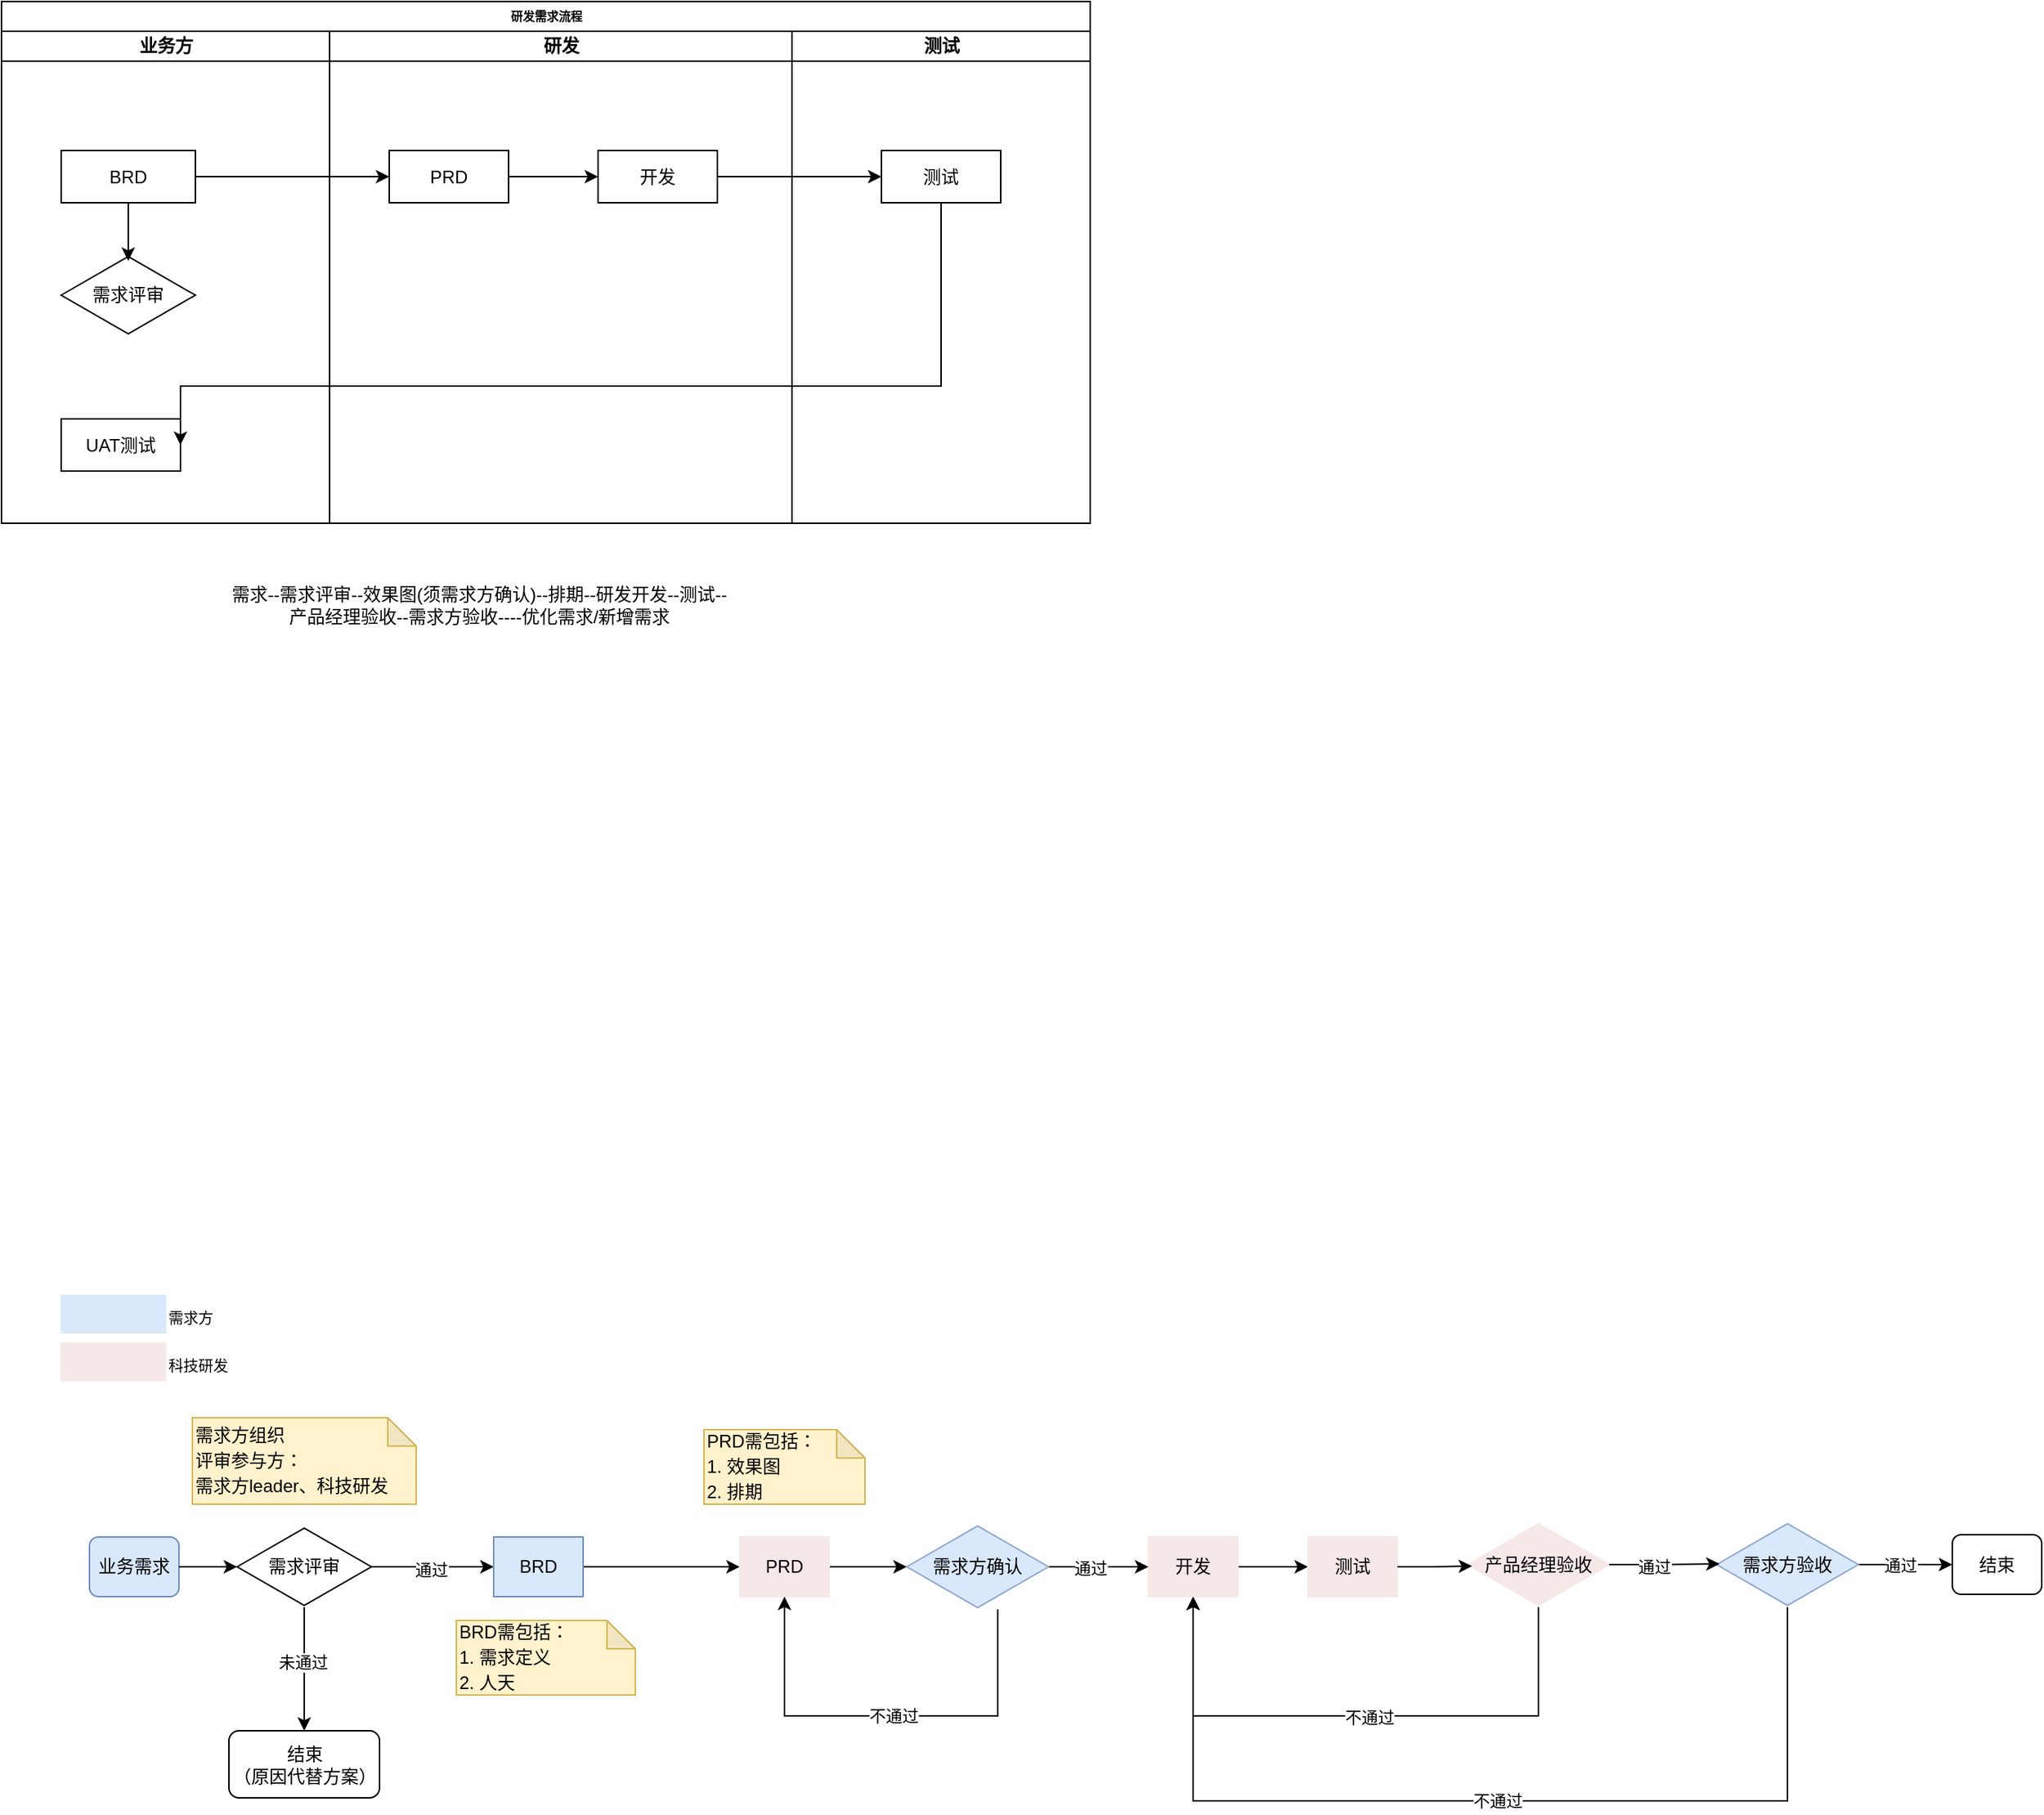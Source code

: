 <mxfile version="26.0.16">
  <diagram name="Page-1" id="74e2e168-ea6b-b213-b513-2b3c1d86103e">
    <mxGraphModel dx="1354" dy="558" grid="0" gridSize="10" guides="1" tooltips="1" connect="1" arrows="1" fold="1" page="0" pageScale="1" pageWidth="1100" pageHeight="850" background="none" math="0" shadow="0">
      <root>
        <mxCell id="0" />
        <mxCell id="1" parent="0" />
        <mxCell id="77e6c97f196da883-1" value="研发需求流程" style="swimlane;html=1;childLayout=stackLayout;startSize=20;rounded=0;shadow=0;labelBackgroundColor=none;strokeWidth=1;fontFamily=Verdana;fontSize=8;align=center;" parent="1" vertex="1">
          <mxGeometry x="90" y="40" width="730" height="350" as="geometry" />
        </mxCell>
        <mxCell id="77e6c97f196da883-2" value="业务方" style="swimlane;html=1;startSize=20;" parent="77e6c97f196da883-1" vertex="1">
          <mxGeometry y="20" width="220" height="330" as="geometry" />
        </mxCell>
        <mxCell id="wynZnzn8OmAkaul1aW_9-1" value="UAT测试" style="rounded=0;whiteSpace=wrap;html=1;" vertex="1" parent="77e6c97f196da883-2">
          <mxGeometry x="40" y="260" width="80" height="35" as="geometry" />
        </mxCell>
        <mxCell id="wynZnzn8OmAkaul1aW_9-5" value="BRD" style="rounded=0;whiteSpace=wrap;html=1;" vertex="1" parent="77e6c97f196da883-2">
          <mxGeometry x="40" y="80" width="90" height="35" as="geometry" />
        </mxCell>
        <mxCell id="wynZnzn8OmAkaul1aW_9-12" value="需求评审" style="html=1;whiteSpace=wrap;aspect=fixed;shape=isoRectangle;" vertex="1" parent="77e6c97f196da883-2">
          <mxGeometry x="40" y="150" width="90" height="54" as="geometry" />
        </mxCell>
        <mxCell id="wynZnzn8OmAkaul1aW_9-13" style="edgeStyle=orthogonalEdgeStyle;rounded=0;orthogonalLoop=1;jettySize=auto;html=1;entryX=0.5;entryY=0.074;entryDx=0;entryDy=0;entryPerimeter=0;" edge="1" parent="77e6c97f196da883-2" source="wynZnzn8OmAkaul1aW_9-5" target="wynZnzn8OmAkaul1aW_9-12">
          <mxGeometry relative="1" as="geometry" />
        </mxCell>
        <mxCell id="77e6c97f196da883-3" value="研发" style="swimlane;html=1;startSize=20;" parent="77e6c97f196da883-1" vertex="1">
          <mxGeometry x="220" y="20" width="310" height="330" as="geometry" />
        </mxCell>
        <mxCell id="wynZnzn8OmAkaul1aW_9-8" value="" style="edgeStyle=orthogonalEdgeStyle;rounded=0;orthogonalLoop=1;jettySize=auto;html=1;" edge="1" parent="77e6c97f196da883-3" source="wynZnzn8OmAkaul1aW_9-6" target="wynZnzn8OmAkaul1aW_9-7">
          <mxGeometry relative="1" as="geometry" />
        </mxCell>
        <mxCell id="wynZnzn8OmAkaul1aW_9-6" value="PRD" style="rounded=0;whiteSpace=wrap;html=1;" vertex="1" parent="77e6c97f196da883-3">
          <mxGeometry x="40" y="80" width="80" height="35" as="geometry" />
        </mxCell>
        <mxCell id="wynZnzn8OmAkaul1aW_9-7" value="开发" style="rounded=0;whiteSpace=wrap;html=1;" vertex="1" parent="77e6c97f196da883-3">
          <mxGeometry x="180" y="80" width="80" height="35" as="geometry" />
        </mxCell>
        <mxCell id="77e6c97f196da883-4" value="测试" style="swimlane;html=1;startSize=20;" parent="77e6c97f196da883-1" vertex="1">
          <mxGeometry x="530" y="20" width="200" height="330" as="geometry" />
        </mxCell>
        <mxCell id="wynZnzn8OmAkaul1aW_9-3" value="测试" style="rounded=0;whiteSpace=wrap;html=1;" vertex="1" parent="77e6c97f196da883-4">
          <mxGeometry x="60" y="80" width="80" height="35" as="geometry" />
        </mxCell>
        <mxCell id="wynZnzn8OmAkaul1aW_9-9" value="" style="edgeStyle=orthogonalEdgeStyle;rounded=0;orthogonalLoop=1;jettySize=auto;html=1;" edge="1" parent="77e6c97f196da883-1" source="wynZnzn8OmAkaul1aW_9-7" target="wynZnzn8OmAkaul1aW_9-3">
          <mxGeometry relative="1" as="geometry" />
        </mxCell>
        <mxCell id="wynZnzn8OmAkaul1aW_9-10" value="" style="edgeStyle=orthogonalEdgeStyle;rounded=0;orthogonalLoop=1;jettySize=auto;html=1;" edge="1" parent="77e6c97f196da883-1" source="wynZnzn8OmAkaul1aW_9-5" target="wynZnzn8OmAkaul1aW_9-6">
          <mxGeometry relative="1" as="geometry" />
        </mxCell>
        <mxCell id="wynZnzn8OmAkaul1aW_9-11" style="edgeStyle=orthogonalEdgeStyle;rounded=0;orthogonalLoop=1;jettySize=auto;html=1;entryX=1;entryY=0.5;entryDx=0;entryDy=0;" edge="1" parent="77e6c97f196da883-1" source="wynZnzn8OmAkaul1aW_9-3" target="wynZnzn8OmAkaul1aW_9-1">
          <mxGeometry relative="1" as="geometry">
            <Array as="points">
              <mxPoint x="570" y="258" />
              <mxPoint x="325" y="258" />
            </Array>
          </mxGeometry>
        </mxCell>
        <mxCell id="wynZnzn8OmAkaul1aW_9-23" value="需求--需求评审--效果图(须需求方确认)--排期--研发开发--测试--&lt;br&gt;产品经理验收--需求方验收----优化需求/新增需求" style="text;html=1;align=center;verticalAlign=middle;resizable=0;points=[];autosize=1;strokeColor=none;fillColor=none;" vertex="1" parent="1">
          <mxGeometry x="230" y="425" width="360" height="40" as="geometry" />
        </mxCell>
        <mxCell id="wynZnzn8OmAkaul1aW_9-133" value="" style="edgeStyle=orthogonalEdgeStyle;rounded=0;orthogonalLoop=1;jettySize=auto;html=1;" edge="1" parent="1" source="wynZnzn8OmAkaul1aW_9-130" target="wynZnzn8OmAkaul1aW_9-102">
          <mxGeometry relative="1" as="geometry" />
        </mxCell>
        <mxCell id="wynZnzn8OmAkaul1aW_9-134" value="通过" style="edgeLabel;html=1;align=center;verticalAlign=middle;resizable=0;points=[];" vertex="1" connectable="0" parent="wynZnzn8OmAkaul1aW_9-133">
          <mxGeometry x="-0.114" y="1" relative="1" as="geometry">
            <mxPoint y="1" as="offset" />
          </mxGeometry>
        </mxCell>
        <mxCell id="wynZnzn8OmAkaul1aW_9-140" style="edgeStyle=orthogonalEdgeStyle;rounded=0;orthogonalLoop=1;jettySize=auto;html=1;entryX=0.5;entryY=1;entryDx=0;entryDy=0;" edge="1" parent="1" source="wynZnzn8OmAkaul1aW_9-130" target="wynZnzn8OmAkaul1aW_9-100">
          <mxGeometry relative="1" as="geometry">
            <Array as="points">
              <mxPoint x="1288" y="1247" />
              <mxPoint x="889" y="1247" />
            </Array>
          </mxGeometry>
        </mxCell>
        <mxCell id="wynZnzn8OmAkaul1aW_9-142" value="不通过" style="edgeLabel;html=1;align=center;verticalAlign=middle;resizable=0;points=[];" vertex="1" connectable="0" parent="wynZnzn8OmAkaul1aW_9-140">
          <mxGeometry x="-0.025" relative="1" as="geometry">
            <mxPoint as="offset" />
          </mxGeometry>
        </mxCell>
        <mxCell id="wynZnzn8OmAkaul1aW_9-130" value="需求方验收" style="html=1;whiteSpace=wrap;aspect=fixed;shape=isoRectangle;fillColor=#dae8fc;strokeColor=light-dark(#8ba7ce, #5c79a3);" vertex="1" parent="1">
          <mxGeometry x="1240" y="1060" width="95" height="57" as="geometry" />
        </mxCell>
        <mxCell id="wynZnzn8OmAkaul1aW_9-88" style="edgeStyle=orthogonalEdgeStyle;rounded=0;orthogonalLoop=1;jettySize=auto;html=1;entryX=0.5;entryY=0;entryDx=0;entryDy=0;" edge="1" parent="1" source="wynZnzn8OmAkaul1aW_9-92" target="wynZnzn8OmAkaul1aW_9-93">
          <mxGeometry relative="1" as="geometry" />
        </mxCell>
        <mxCell id="wynZnzn8OmAkaul1aW_9-89" value="未通过" style="edgeLabel;html=1;align=center;verticalAlign=middle;resizable=0;points=[];" vertex="1" connectable="0" parent="wynZnzn8OmAkaul1aW_9-88">
          <mxGeometry x="-0.111" y="-1" relative="1" as="geometry">
            <mxPoint as="offset" />
          </mxGeometry>
        </mxCell>
        <mxCell id="wynZnzn8OmAkaul1aW_9-90" value="" style="edgeStyle=orthogonalEdgeStyle;rounded=0;orthogonalLoop=1;jettySize=auto;html=1;" edge="1" parent="1" source="wynZnzn8OmAkaul1aW_9-92" target="wynZnzn8OmAkaul1aW_9-96">
          <mxGeometry relative="1" as="geometry" />
        </mxCell>
        <mxCell id="wynZnzn8OmAkaul1aW_9-91" value="通过" style="edgeLabel;html=1;align=center;verticalAlign=middle;resizable=0;points=[];" vertex="1" connectable="0" parent="wynZnzn8OmAkaul1aW_9-90">
          <mxGeometry x="-0.028" y="-2" relative="1" as="geometry">
            <mxPoint as="offset" />
          </mxGeometry>
        </mxCell>
        <mxCell id="wynZnzn8OmAkaul1aW_9-92" value="需求评审" style="html=1;whiteSpace=wrap;aspect=fixed;shape=isoRectangle;" vertex="1" parent="1">
          <mxGeometry x="248" y="1063" width="90" height="54" as="geometry" />
        </mxCell>
        <mxCell id="wynZnzn8OmAkaul1aW_9-93" value="结束&lt;div&gt;（原因代替方案）&lt;/div&gt;" style="rounded=1;whiteSpace=wrap;html=1;align=center;" vertex="1" parent="1">
          <mxGeometry x="242.5" y="1200" width="101" height="45" as="geometry" />
        </mxCell>
        <mxCell id="wynZnzn8OmAkaul1aW_9-94" value="业务需求" style="rounded=1;whiteSpace=wrap;html=1;fillColor=#dae8fc;strokeColor=#6c8ebf;" vertex="1" parent="1">
          <mxGeometry x="149" y="1070" width="60" height="40" as="geometry" />
        </mxCell>
        <mxCell id="wynZnzn8OmAkaul1aW_9-95" value="" style="edgeStyle=orthogonalEdgeStyle;rounded=0;orthogonalLoop=1;jettySize=auto;html=1;" edge="1" parent="1" source="wynZnzn8OmAkaul1aW_9-96" target="wynZnzn8OmAkaul1aW_9-98">
          <mxGeometry relative="1" as="geometry" />
        </mxCell>
        <mxCell id="wynZnzn8OmAkaul1aW_9-96" value="BRD" style="whiteSpace=wrap;html=1;fillColor=#dae8fc;strokeColor=#6c8ebf;" vertex="1" parent="1">
          <mxGeometry x="420" y="1070" width="60" height="40" as="geometry" />
        </mxCell>
        <mxCell id="wynZnzn8OmAkaul1aW_9-97" value="" style="edgeStyle=orthogonalEdgeStyle;rounded=0;orthogonalLoop=1;jettySize=auto;html=1;" edge="1" parent="1" source="wynZnzn8OmAkaul1aW_9-98" target="wynZnzn8OmAkaul1aW_9-111">
          <mxGeometry relative="1" as="geometry" />
        </mxCell>
        <mxCell id="wynZnzn8OmAkaul1aW_9-98" value="PRD" style="whiteSpace=wrap;html=1;fillColor=light-dark(#f7e8e8, #1d293b);strokeColor=light-dark(#f7e8e8, #ededed);" vertex="1" parent="1">
          <mxGeometry x="585" y="1070" width="60" height="40" as="geometry" />
        </mxCell>
        <mxCell id="wynZnzn8OmAkaul1aW_9-99" value="" style="edgeStyle=orthogonalEdgeStyle;rounded=0;orthogonalLoop=1;jettySize=auto;html=1;" edge="1" parent="1" source="wynZnzn8OmAkaul1aW_9-100" target="wynZnzn8OmAkaul1aW_9-101">
          <mxGeometry relative="1" as="geometry" />
        </mxCell>
        <mxCell id="wynZnzn8OmAkaul1aW_9-100" value="开发" style="whiteSpace=wrap;html=1;fillColor=light-dark(#f7e8e8, #1d293b);strokeColor=light-dark(#f7e8e8, #5c79a3);" vertex="1" parent="1">
          <mxGeometry x="859" y="1070" width="60" height="40" as="geometry" />
        </mxCell>
        <mxCell id="wynZnzn8OmAkaul1aW_9-101" value="测试" style="whiteSpace=wrap;html=1;fillColor=light-dark(#f7e8e8, #ededed);strokeColor=light-dark(#f7e8e8, #ededed);" vertex="1" parent="1">
          <mxGeometry x="966" y="1070" width="60" height="40" as="geometry" />
        </mxCell>
        <mxCell id="wynZnzn8OmAkaul1aW_9-102" value="结束" style="rounded=1;whiteSpace=wrap;html=1;" vertex="1" parent="1">
          <mxGeometry x="1398" y="1068.5" width="60" height="40" as="geometry" />
        </mxCell>
        <mxCell id="wynZnzn8OmAkaul1aW_9-103" value="&lt;div style=&quot;line-height: 140%;&quot;&gt;需求方组织&lt;/div&gt;&lt;div style=&quot;line-height: 140%;&quot;&gt;评审参与方：&lt;div&gt;需求方leader、科技研发&lt;/div&gt;&lt;/div&gt;" style="shape=note;whiteSpace=wrap;html=1;backgroundOutline=1;darkOpacity=0.05;align=left;size=19;fillColor=#fff2cc;strokeColor=#d6b656;" vertex="1" parent="1">
          <mxGeometry x="218" y="990" width="150" height="58" as="geometry" />
        </mxCell>
        <mxCell id="wynZnzn8OmAkaul1aW_9-104" value="&lt;div style=&quot;line-height: 140%;&quot;&gt;BRD需包括：&lt;div&gt;1. 需求定义&lt;/div&gt;&lt;div&gt;2. 人天&lt;/div&gt;&lt;/div&gt;" style="shape=note;whiteSpace=wrap;html=1;backgroundOutline=1;darkOpacity=0.05;align=left;size=19;fillColor=#fff2cc;strokeColor=#d6b656;" vertex="1" parent="1">
          <mxGeometry x="395" y="1126" width="120" height="50" as="geometry" />
        </mxCell>
        <mxCell id="wynZnzn8OmAkaul1aW_9-105" value="&lt;div style=&quot;line-height: 140%;&quot;&gt;PRD需包括：&lt;div&gt;1. 效果图&lt;/div&gt;&lt;div&gt;2. 排期&lt;/div&gt;&lt;/div&gt;" style="shape=note;whiteSpace=wrap;html=1;backgroundOutline=1;darkOpacity=0.05;align=left;size=19;fillColor=#fff2cc;strokeColor=#d6b656;" vertex="1" parent="1">
          <mxGeometry x="561" y="998" width="108" height="50" as="geometry" />
        </mxCell>
        <mxCell id="wynZnzn8OmAkaul1aW_9-106" style="edgeStyle=orthogonalEdgeStyle;rounded=0;orthogonalLoop=1;jettySize=auto;html=1;entryDx=0;entryDy=0;entryPerimeter=0;" edge="1" parent="1" source="wynZnzn8OmAkaul1aW_9-94" target="wynZnzn8OmAkaul1aW_9-92">
          <mxGeometry relative="1" as="geometry" />
        </mxCell>
        <mxCell id="wynZnzn8OmAkaul1aW_9-109" style="edgeStyle=orthogonalEdgeStyle;rounded=0;orthogonalLoop=1;jettySize=auto;html=1;entryX=0.5;entryY=1;entryDx=0;entryDy=0;" edge="1" parent="1" source="wynZnzn8OmAkaul1aW_9-111" target="wynZnzn8OmAkaul1aW_9-98">
          <mxGeometry relative="1" as="geometry">
            <Array as="points">
              <mxPoint x="758" y="1190" />
              <mxPoint x="615" y="1190" />
            </Array>
          </mxGeometry>
        </mxCell>
        <mxCell id="wynZnzn8OmAkaul1aW_9-110" value="不通过" style="edgeLabel;html=1;align=center;verticalAlign=middle;resizable=0;points=[];" vertex="1" connectable="0" parent="wynZnzn8OmAkaul1aW_9-109">
          <mxGeometry x="-0.033" relative="1" as="geometry">
            <mxPoint x="1" as="offset" />
          </mxGeometry>
        </mxCell>
        <mxCell id="wynZnzn8OmAkaul1aW_9-127" value="" style="edgeStyle=orthogonalEdgeStyle;rounded=0;orthogonalLoop=1;jettySize=auto;html=1;" edge="1" parent="1" source="wynZnzn8OmAkaul1aW_9-111" target="wynZnzn8OmAkaul1aW_9-100">
          <mxGeometry relative="1" as="geometry" />
        </mxCell>
        <mxCell id="wynZnzn8OmAkaul1aW_9-128" value="通过" style="edgeLabel;html=1;align=center;verticalAlign=middle;resizable=0;points=[];" vertex="1" connectable="0" parent="wynZnzn8OmAkaul1aW_9-127">
          <mxGeometry x="-0.169" y="-1" relative="1" as="geometry">
            <mxPoint as="offset" />
          </mxGeometry>
        </mxCell>
        <mxCell id="wynZnzn8OmAkaul1aW_9-111" value="需求方确认" style="html=1;whiteSpace=wrap;aspect=fixed;shape=isoRectangle;fillColor=#dae8fc;strokeColor=light-dark(#8ba7ce, #5c79a3);" vertex="1" parent="1">
          <mxGeometry x="697" y="1061.5" width="95" height="57" as="geometry" />
        </mxCell>
        <mxCell id="wynZnzn8OmAkaul1aW_9-148" style="edgeStyle=orthogonalEdgeStyle;rounded=0;orthogonalLoop=1;jettySize=auto;html=1;entryX=0.5;entryY=1;entryDx=0;entryDy=0;" edge="1" parent="1" source="wynZnzn8OmAkaul1aW_9-116" target="wynZnzn8OmAkaul1aW_9-100">
          <mxGeometry relative="1" as="geometry">
            <Array as="points">
              <mxPoint x="1121" y="1190" />
              <mxPoint x="889" y="1190" />
            </Array>
          </mxGeometry>
        </mxCell>
        <mxCell id="wynZnzn8OmAkaul1aW_9-149" value="不通过" style="edgeLabel;html=1;align=center;verticalAlign=middle;resizable=0;points=[];" vertex="1" connectable="0" parent="wynZnzn8OmAkaul1aW_9-148">
          <mxGeometry x="-0.025" y="1" relative="1" as="geometry">
            <mxPoint x="1" as="offset" />
          </mxGeometry>
        </mxCell>
        <mxCell id="wynZnzn8OmAkaul1aW_9-116" value="产品经理验收" style="html=1;whiteSpace=wrap;aspect=fixed;shape=isoRectangle;fillColor=light-dark(#f7e8e8, #1d293b);strokeColor=light-dark(#f7e8e8, #5c79a3);" vertex="1" parent="1">
          <mxGeometry x="1073" y="1060" width="95" height="57" as="geometry" />
        </mxCell>
        <mxCell id="wynZnzn8OmAkaul1aW_9-117" style="edgeStyle=orthogonalEdgeStyle;rounded=0;orthogonalLoop=1;jettySize=auto;html=1;entryX=0.032;entryY=0.518;entryDx=0;entryDy=0;entryPerimeter=0;" edge="1" parent="1" source="wynZnzn8OmAkaul1aW_9-101" target="wynZnzn8OmAkaul1aW_9-116">
          <mxGeometry relative="1" as="geometry" />
        </mxCell>
        <mxCell id="wynZnzn8OmAkaul1aW_9-120" value="" style="whiteSpace=wrap;html=1;fillColor=#dae8fc;strokeColor=light-dark(#dae8fc, #5c79a3);" vertex="1" parent="1">
          <mxGeometry x="130" y="908" width="70" height="25" as="geometry" />
        </mxCell>
        <mxCell id="wynZnzn8OmAkaul1aW_9-122" value="需求方" style="text;html=1;align=left;verticalAlign=middle;resizable=0;points=[];autosize=1;strokeColor=none;fillColor=none;fontSize=10;" vertex="1" parent="1">
          <mxGeometry x="200" y="908" width="50" height="30" as="geometry" />
        </mxCell>
        <mxCell id="wynZnzn8OmAkaul1aW_9-123" value="" style="whiteSpace=wrap;html=1;fillColor=light-dark(#f7e8e8, #1d293b);strokeColor=light-dark(#f7e8e8, #5c79a3);" vertex="1" parent="1">
          <mxGeometry x="130" y="940" width="70" height="25" as="geometry" />
        </mxCell>
        <mxCell id="wynZnzn8OmAkaul1aW_9-126" value="科技研发" style="text;html=1;align=left;verticalAlign=middle;resizable=0;points=[];autosize=1;strokeColor=none;fillColor=none;fontSize=10;" vertex="1" parent="1">
          <mxGeometry x="200" y="940" width="60" height="30" as="geometry" />
        </mxCell>
        <mxCell id="wynZnzn8OmAkaul1aW_9-131" style="edgeStyle=orthogonalEdgeStyle;rounded=0;orthogonalLoop=1;jettySize=auto;html=1;entryX=0.021;entryY=0.491;entryDx=0;entryDy=0;entryPerimeter=0;" edge="1" parent="1" source="wynZnzn8OmAkaul1aW_9-116" target="wynZnzn8OmAkaul1aW_9-130">
          <mxGeometry relative="1" as="geometry" />
        </mxCell>
        <mxCell id="wynZnzn8OmAkaul1aW_9-132" value="通过" style="edgeLabel;html=1;align=center;verticalAlign=middle;resizable=0;points=[];" vertex="1" connectable="0" parent="wynZnzn8OmAkaul1aW_9-131">
          <mxGeometry x="-0.19" relative="1" as="geometry">
            <mxPoint y="1" as="offset" />
          </mxGeometry>
        </mxCell>
      </root>
    </mxGraphModel>
  </diagram>
</mxfile>
